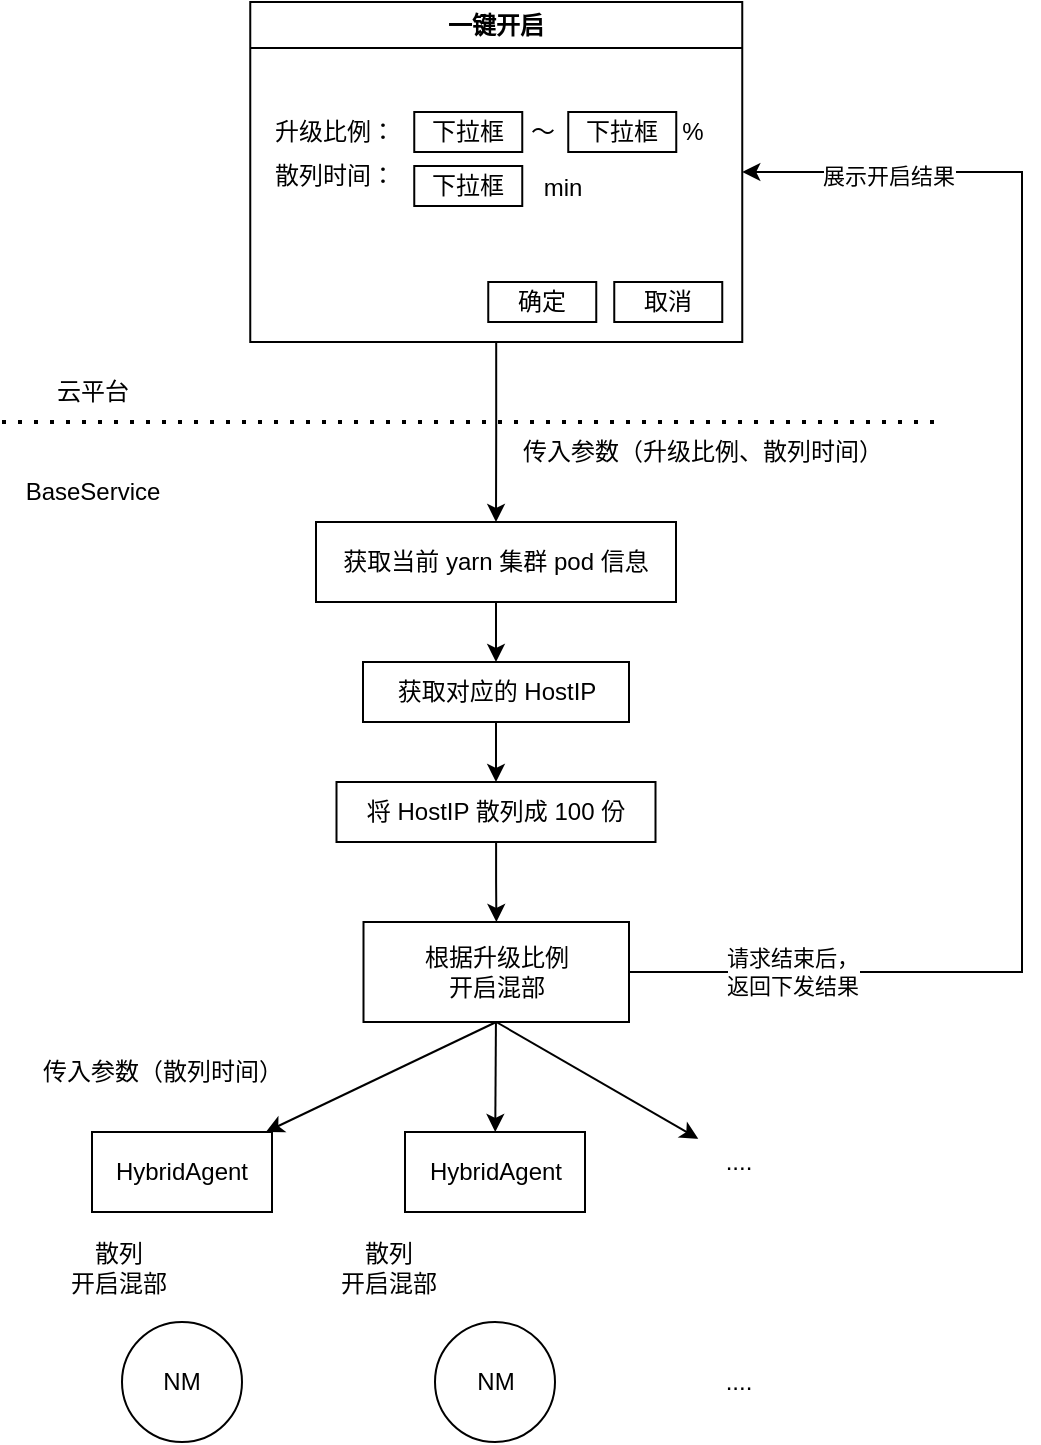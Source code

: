 <mxfile version="24.8.6">
  <diagram name="第 1 页" id="Ra5ny07DFopt3GZYHSgJ">
    <mxGraphModel dx="799" dy="473" grid="1" gridSize="10" guides="1" tooltips="1" connect="1" arrows="1" fold="1" page="1" pageScale="1" pageWidth="827" pageHeight="1169" math="0" shadow="0">
      <root>
        <mxCell id="0" />
        <mxCell id="1" parent="0" />
        <mxCell id="k2kt2LY7Nyyv3Ihux5f3-31" style="edgeStyle=orthogonalEdgeStyle;rounded=0;orthogonalLoop=1;jettySize=auto;html=1;entryX=0.5;entryY=0;entryDx=0;entryDy=0;" edge="1" parent="1" source="k2kt2LY7Nyyv3Ihux5f3-3" target="k2kt2LY7Nyyv3Ihux5f3-14">
          <mxGeometry relative="1" as="geometry" />
        </mxCell>
        <mxCell id="k2kt2LY7Nyyv3Ihux5f3-3" value="一键开启" style="swimlane;whiteSpace=wrap;html=1;" vertex="1" parent="1">
          <mxGeometry x="214.13" y="20" width="246" height="170" as="geometry" />
        </mxCell>
        <mxCell id="k2kt2LY7Nyyv3Ihux5f3-4" value="下拉框" style="rounded=0;whiteSpace=wrap;html=1;fillColor=none;" vertex="1" parent="k2kt2LY7Nyyv3Ihux5f3-3">
          <mxGeometry x="82" y="55" width="54" height="20" as="geometry" />
        </mxCell>
        <mxCell id="k2kt2LY7Nyyv3Ihux5f3-6" value="散列时间：" style="text;html=1;align=center;verticalAlign=middle;resizable=0;points=[];autosize=1;strokeColor=none;fillColor=none;" vertex="1" parent="k2kt2LY7Nyyv3Ihux5f3-3">
          <mxGeometry x="2" y="72" width="80" height="30" as="geometry" />
        </mxCell>
        <mxCell id="k2kt2LY7Nyyv3Ihux5f3-5" value="升级比例：" style="text;html=1;align=center;verticalAlign=middle;resizable=0;points=[];autosize=1;strokeColor=none;fillColor=none;" vertex="1" parent="k2kt2LY7Nyyv3Ihux5f3-3">
          <mxGeometry x="2" y="50" width="80" height="30" as="geometry" />
        </mxCell>
        <mxCell id="k2kt2LY7Nyyv3Ihux5f3-7" value="下拉框" style="rounded=0;whiteSpace=wrap;html=1;fillColor=none;" vertex="1" parent="k2kt2LY7Nyyv3Ihux5f3-3">
          <mxGeometry x="159" y="55" width="54" height="20" as="geometry" />
        </mxCell>
        <mxCell id="k2kt2LY7Nyyv3Ihux5f3-8" value="～" style="text;html=1;align=center;verticalAlign=middle;resizable=0;points=[];autosize=1;strokeColor=none;fillColor=none;" vertex="1" parent="k2kt2LY7Nyyv3Ihux5f3-3">
          <mxGeometry x="126" y="50" width="40" height="30" as="geometry" />
        </mxCell>
        <mxCell id="k2kt2LY7Nyyv3Ihux5f3-9" value="%" style="text;html=1;align=center;verticalAlign=middle;resizable=0;points=[];autosize=1;strokeColor=none;fillColor=none;" vertex="1" parent="k2kt2LY7Nyyv3Ihux5f3-3">
          <mxGeometry x="206" y="50" width="30" height="30" as="geometry" />
        </mxCell>
        <mxCell id="k2kt2LY7Nyyv3Ihux5f3-10" value="下拉框" style="rounded=0;whiteSpace=wrap;html=1;fillColor=none;" vertex="1" parent="k2kt2LY7Nyyv3Ihux5f3-3">
          <mxGeometry x="82" y="82" width="54" height="20" as="geometry" />
        </mxCell>
        <mxCell id="k2kt2LY7Nyyv3Ihux5f3-12" value="确定" style="rounded=0;whiteSpace=wrap;html=1;fillColor=none;" vertex="1" parent="k2kt2LY7Nyyv3Ihux5f3-3">
          <mxGeometry x="119" y="140" width="54" height="20" as="geometry" />
        </mxCell>
        <mxCell id="k2kt2LY7Nyyv3Ihux5f3-13" value="取消" style="rounded=0;whiteSpace=wrap;html=1;fillColor=none;" vertex="1" parent="k2kt2LY7Nyyv3Ihux5f3-3">
          <mxGeometry x="182" y="140" width="54" height="20" as="geometry" />
        </mxCell>
        <mxCell id="k2kt2LY7Nyyv3Ihux5f3-11" value="min" style="text;html=1;align=center;verticalAlign=middle;resizable=0;points=[];autosize=1;strokeColor=none;fillColor=none;" vertex="1" parent="1">
          <mxGeometry x="350.13" y="98" width="40" height="30" as="geometry" />
        </mxCell>
        <mxCell id="k2kt2LY7Nyyv3Ihux5f3-33" style="edgeStyle=orthogonalEdgeStyle;rounded=0;orthogonalLoop=1;jettySize=auto;html=1;entryX=0.5;entryY=0;entryDx=0;entryDy=0;" edge="1" parent="1" source="k2kt2LY7Nyyv3Ihux5f3-14" target="k2kt2LY7Nyyv3Ihux5f3-15">
          <mxGeometry relative="1" as="geometry" />
        </mxCell>
        <mxCell id="k2kt2LY7Nyyv3Ihux5f3-14" value="获取当前 yarn 集群 pod 信息" style="rounded=0;whiteSpace=wrap;html=1;fillColor=none;" vertex="1" parent="1">
          <mxGeometry x="247" y="280" width="180" height="40" as="geometry" />
        </mxCell>
        <mxCell id="k2kt2LY7Nyyv3Ihux5f3-34" style="edgeStyle=orthogonalEdgeStyle;rounded=0;orthogonalLoop=1;jettySize=auto;html=1;entryX=0.5;entryY=0;entryDx=0;entryDy=0;" edge="1" parent="1" source="k2kt2LY7Nyyv3Ihux5f3-15" target="k2kt2LY7Nyyv3Ihux5f3-16">
          <mxGeometry relative="1" as="geometry" />
        </mxCell>
        <mxCell id="k2kt2LY7Nyyv3Ihux5f3-15" value="获取对应的 HostIP" style="rounded=0;whiteSpace=wrap;html=1;fillColor=none;" vertex="1" parent="1">
          <mxGeometry x="270.5" y="350" width="133" height="30" as="geometry" />
        </mxCell>
        <mxCell id="k2kt2LY7Nyyv3Ihux5f3-35" style="edgeStyle=orthogonalEdgeStyle;rounded=0;orthogonalLoop=1;jettySize=auto;html=1;" edge="1" parent="1" source="k2kt2LY7Nyyv3Ihux5f3-16" target="k2kt2LY7Nyyv3Ihux5f3-17">
          <mxGeometry relative="1" as="geometry" />
        </mxCell>
        <mxCell id="k2kt2LY7Nyyv3Ihux5f3-16" value="将 HostIP 散列成 100 份" style="rounded=0;whiteSpace=wrap;html=1;fillColor=none;" vertex="1" parent="1">
          <mxGeometry x="257.25" y="410" width="159.5" height="30" as="geometry" />
        </mxCell>
        <mxCell id="k2kt2LY7Nyyv3Ihux5f3-36" style="rounded=0;orthogonalLoop=1;jettySize=auto;html=1;exitX=0.5;exitY=1;exitDx=0;exitDy=0;" edge="1" parent="1" source="k2kt2LY7Nyyv3Ihux5f3-17" target="k2kt2LY7Nyyv3Ihux5f3-22">
          <mxGeometry relative="1" as="geometry" />
        </mxCell>
        <mxCell id="k2kt2LY7Nyyv3Ihux5f3-44" value="&lt;span style=&quot;color: rgba(0, 0, 0, 0); font-family: monospace; font-size: 0px; text-align: start; background-color: rgb(251, 251, 251);&quot;&gt;%3CmxGraphModel%3E%3Croot%3E%3CmxCell%20id%3D%220%22%2F%3E%3CmxCell%20id%3D%221%22%20parent%3D%220%22%2F%3E%3CmxCell%20id%3D%222%22%20value%3D%22%E4%BC%A0%E5%85%A5%E5%8F%82%E6%95%B0%EF%BC%88%E6%95%A3%E5%88%97%E6%97%B6%E9%97%B4%EF%BC%89%22%20style%3D%22text%3Bhtml%3D1%3Balign%3Dcenter%3BverticalAlign%3Dmiddle%3Bresizable%3D0%3Bpoints%3D%5B%5D%3Bautosize%3D1%3BstrokeColor%3Dnone%3BfillColor%3Dnone%3B%22%20vertex%3D%221%22%20parent%3D%221%22%3E%3CmxGeometry%20x%3D%22560%22%20y%3D%22550%22%20width%3D%22140%22%20height%3D%2230%22%20as%3D%22geometry%22%2F%3E%3C%2FmxCell%3E%3C%2Froot%3E%3C%2FmxGraphModel%3E&lt;/span&gt;&lt;span style=&quot;color: rgba(0, 0, 0, 0); font-family: monospace; font-size: 0px; text-align: start; background-color: rgb(251, 251, 251);&quot;&gt;%3CmxGraphModel%3E%3Croot%3E%3CmxCell%20id%3D%220%22%2F%3E%3CmxCell%20id%3D%221%22%20parent%3D%220%22%2F%3E%3CmxCell%20id%3D%222%22%20value%3D%22%E4%BC%A0%E5%85%A5%E5%8F%82%E6%95%B0%EF%BC%88%E6%95%A3%E5%88%97%E6%97%B6%E9%97%B4%EF%BC%89%22%20style%3D%22text%3Bhtml%3D1%3Balign%3Dcenter%3BverticalAlign%3Dmiddle%3Bresizable%3D0%3Bpoints%3D%5B%5D%3Bautosize%3D1%3BstrokeColor%3Dnone%3BfillColor%3Dnone%3B%22%20vertex%3D%221%22%20parent%3D%221%22%3E%3CmxGeometry%20x%3D%22560%22%20y%3D%22550%22%20width%3D%22140%22%20height%3D%2230%22%20as%3D%22geometry%22%2F%3E%3C%2FmxCell%3E%3C%2Froot%3E%3C%2FmxGraphModel%3E&lt;/span&gt;" style="edgeLabel;html=1;align=center;verticalAlign=middle;resizable=0;points=[];" vertex="1" connectable="0" parent="k2kt2LY7Nyyv3Ihux5f3-36">
          <mxGeometry x="0.027" y="2" relative="1" as="geometry">
            <mxPoint as="offset" />
          </mxGeometry>
        </mxCell>
        <mxCell id="k2kt2LY7Nyyv3Ihux5f3-45" value="&lt;span style=&quot;color: rgba(0, 0, 0, 0); font-family: monospace; font-size: 0px; text-align: start; background-color: rgb(251, 251, 251);&quot;&gt;%3CmxGraphModel%3E%3Croot%3E%3CmxCell%20id%3D%220%22%2F%3E%3CmxCell%20id%3D%221%22%20parent%3D%220%22%2F%3E%3CmxCell%20id%3D%222%22%20value%3D%22%E4%BC%A0%E5%85%A5%E5%8F%82%E6%95%B0%EF%BC%88%E6%95%A3%E5%88%97%E6%97%B6%E9%97%B4%EF%BC%89%22%20style%3D%22text%3Bhtml%3D1%3Balign%3Dcenter%3BverticalAlign%3Dmiddle%3Bresizable%3D0%3Bpoints%3D%5B%5D%3Bautosize%3D1%3BstrokeColor%3Dnone%3BfillColor%3Dnone%3B%22%20vertex%3D%221%22%20parent%3D%221%22%3E%3CmxGeometry%20x%3D%22560%22%20y%3D%22550%22%20width%3D%22140%22%20height%3D%2230%22%20as%3D%22geometry%22%2F%3E%3C%2FmxCell%3E%3C%2Froot%3E%3C%2FmxGraphModel%3E&lt;/span&gt;" style="edgeLabel;html=1;align=center;verticalAlign=middle;resizable=0;points=[];" vertex="1" connectable="0" parent="k2kt2LY7Nyyv3Ihux5f3-36">
          <mxGeometry x="-0.077" relative="1" as="geometry">
            <mxPoint as="offset" />
          </mxGeometry>
        </mxCell>
        <mxCell id="k2kt2LY7Nyyv3Ihux5f3-37" style="rounded=0;orthogonalLoop=1;jettySize=auto;html=1;" edge="1" parent="1" source="k2kt2LY7Nyyv3Ihux5f3-17" target="k2kt2LY7Nyyv3Ihux5f3-23">
          <mxGeometry relative="1" as="geometry" />
        </mxCell>
        <mxCell id="k2kt2LY7Nyyv3Ihux5f3-38" style="rounded=0;orthogonalLoop=1;jettySize=auto;html=1;exitX=0.5;exitY=1;exitDx=0;exitDy=0;" edge="1" parent="1" source="k2kt2LY7Nyyv3Ihux5f3-17" target="k2kt2LY7Nyyv3Ihux5f3-24">
          <mxGeometry relative="1" as="geometry" />
        </mxCell>
        <mxCell id="k2kt2LY7Nyyv3Ihux5f3-39" style="edgeStyle=orthogonalEdgeStyle;rounded=0;orthogonalLoop=1;jettySize=auto;html=1;entryX=1;entryY=0.5;entryDx=0;entryDy=0;exitX=1;exitY=0.5;exitDx=0;exitDy=0;" edge="1" parent="1" source="k2kt2LY7Nyyv3Ihux5f3-17" target="k2kt2LY7Nyyv3Ihux5f3-3">
          <mxGeometry relative="1" as="geometry">
            <Array as="points">
              <mxPoint x="600" y="505" />
              <mxPoint x="600" y="105" />
            </Array>
          </mxGeometry>
        </mxCell>
        <mxCell id="k2kt2LY7Nyyv3Ihux5f3-47" value="请求结束后，&lt;div&gt;返回下发结果&lt;/div&gt;" style="edgeLabel;html=1;align=center;verticalAlign=middle;resizable=0;points=[];" vertex="1" connectable="0" parent="k2kt2LY7Nyyv3Ihux5f3-39">
          <mxGeometry x="-0.778" relative="1" as="geometry">
            <mxPoint as="offset" />
          </mxGeometry>
        </mxCell>
        <mxCell id="k2kt2LY7Nyyv3Ihux5f3-48" value="展示开启结果" style="edgeLabel;html=1;align=center;verticalAlign=middle;resizable=0;points=[];" vertex="1" connectable="0" parent="k2kt2LY7Nyyv3Ihux5f3-39">
          <mxGeometry x="0.889" y="2" relative="1" as="geometry">
            <mxPoint x="32" as="offset" />
          </mxGeometry>
        </mxCell>
        <mxCell id="k2kt2LY7Nyyv3Ihux5f3-17" value="根据升级比例&lt;div&gt;开启混部&lt;/div&gt;" style="rounded=0;whiteSpace=wrap;html=1;fillColor=none;" vertex="1" parent="1">
          <mxGeometry x="270.75" y="480" width="132.75" height="50" as="geometry" />
        </mxCell>
        <mxCell id="k2kt2LY7Nyyv3Ihux5f3-18" value="BaseService" style="text;html=1;align=center;verticalAlign=middle;resizable=0;points=[];autosize=1;strokeColor=none;fillColor=none;" vertex="1" parent="1">
          <mxGeometry x="90" y="250" width="90" height="30" as="geometry" />
        </mxCell>
        <mxCell id="k2kt2LY7Nyyv3Ihux5f3-19" value="" style="endArrow=none;dashed=1;html=1;dashPattern=1 3;strokeWidth=2;rounded=0;" edge="1" parent="1">
          <mxGeometry width="50" height="50" relative="1" as="geometry">
            <mxPoint x="90" y="230" as="sourcePoint" />
            <mxPoint x="560" y="230" as="targetPoint" />
          </mxGeometry>
        </mxCell>
        <mxCell id="k2kt2LY7Nyyv3Ihux5f3-20" value="云平台" style="text;html=1;align=center;verticalAlign=middle;resizable=0;points=[];autosize=1;strokeColor=none;fillColor=none;" vertex="1" parent="1">
          <mxGeometry x="105" y="200" width="60" height="30" as="geometry" />
        </mxCell>
        <mxCell id="k2kt2LY7Nyyv3Ihux5f3-22" value="HybridAgent" style="rounded=0;whiteSpace=wrap;html=1;fillColor=none;" vertex="1" parent="1">
          <mxGeometry x="135" y="585" width="90" height="40" as="geometry" />
        </mxCell>
        <mxCell id="k2kt2LY7Nyyv3Ihux5f3-23" value="HybridAgent" style="rounded=0;whiteSpace=wrap;html=1;fillColor=none;" vertex="1" parent="1">
          <mxGeometry x="291.5" y="585" width="90" height="40" as="geometry" />
        </mxCell>
        <mxCell id="k2kt2LY7Nyyv3Ihux5f3-24" value="...." style="text;html=1;align=center;verticalAlign=middle;resizable=0;points=[];autosize=1;strokeColor=none;fillColor=none;" vertex="1" parent="1">
          <mxGeometry x="438.13" y="585" width="40" height="30" as="geometry" />
        </mxCell>
        <mxCell id="k2kt2LY7Nyyv3Ihux5f3-26" value="NM" style="ellipse;whiteSpace=wrap;html=1;aspect=fixed;fillColor=none;" vertex="1" parent="1">
          <mxGeometry x="150" y="680" width="60" height="60" as="geometry" />
        </mxCell>
        <mxCell id="k2kt2LY7Nyyv3Ihux5f3-27" value="NM" style="ellipse;whiteSpace=wrap;html=1;aspect=fixed;fillColor=none;" vertex="1" parent="1">
          <mxGeometry x="306.5" y="680" width="60" height="60" as="geometry" />
        </mxCell>
        <mxCell id="k2kt2LY7Nyyv3Ihux5f3-28" value="...." style="text;html=1;align=center;verticalAlign=middle;resizable=0;points=[];autosize=1;strokeColor=none;fillColor=none;" vertex="1" parent="1">
          <mxGeometry x="438.13" y="695" width="40" height="30" as="geometry" />
        </mxCell>
        <mxCell id="k2kt2LY7Nyyv3Ihux5f3-29" value="散列&lt;div&gt;开启混部&lt;/div&gt;" style="text;html=1;align=center;verticalAlign=middle;resizable=0;points=[];autosize=1;strokeColor=none;fillColor=none;" vertex="1" parent="1">
          <mxGeometry x="113" y="633" width="70" height="40" as="geometry" />
        </mxCell>
        <mxCell id="k2kt2LY7Nyyv3Ihux5f3-30" value="散列&lt;div&gt;开启混部&lt;/div&gt;" style="text;html=1;align=center;verticalAlign=middle;resizable=0;points=[];autosize=1;strokeColor=none;fillColor=none;" vertex="1" parent="1">
          <mxGeometry x="248" y="633" width="70" height="40" as="geometry" />
        </mxCell>
        <mxCell id="k2kt2LY7Nyyv3Ihux5f3-32" value="传入参数（升级比例、散列时间）" style="text;html=1;align=center;verticalAlign=middle;resizable=0;points=[];autosize=1;strokeColor=none;fillColor=none;" vertex="1" parent="1">
          <mxGeometry x="340" y="230" width="200" height="30" as="geometry" />
        </mxCell>
        <mxCell id="k2kt2LY7Nyyv3Ihux5f3-46" value="传入参数（散列时间）" style="text;html=1;align=center;verticalAlign=middle;resizable=0;points=[];autosize=1;strokeColor=none;fillColor=none;" vertex="1" parent="1">
          <mxGeometry x="100" y="540" width="140" height="30" as="geometry" />
        </mxCell>
      </root>
    </mxGraphModel>
  </diagram>
</mxfile>
